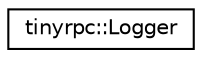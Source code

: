 digraph "类继承关系图"
{
 // LATEX_PDF_SIZE
  edge [fontname="Helvetica",fontsize="10",labelfontname="Helvetica",labelfontsize="10"];
  node [fontname="Helvetica",fontsize="10",shape=record];
  rankdir="LR";
  Node0 [label="tinyrpc::Logger",height=0.2,width=0.4,color="black", fillcolor="white", style="filled",URL="$classtinyrpc_1_1Logger.html",tooltip=" "];
}
